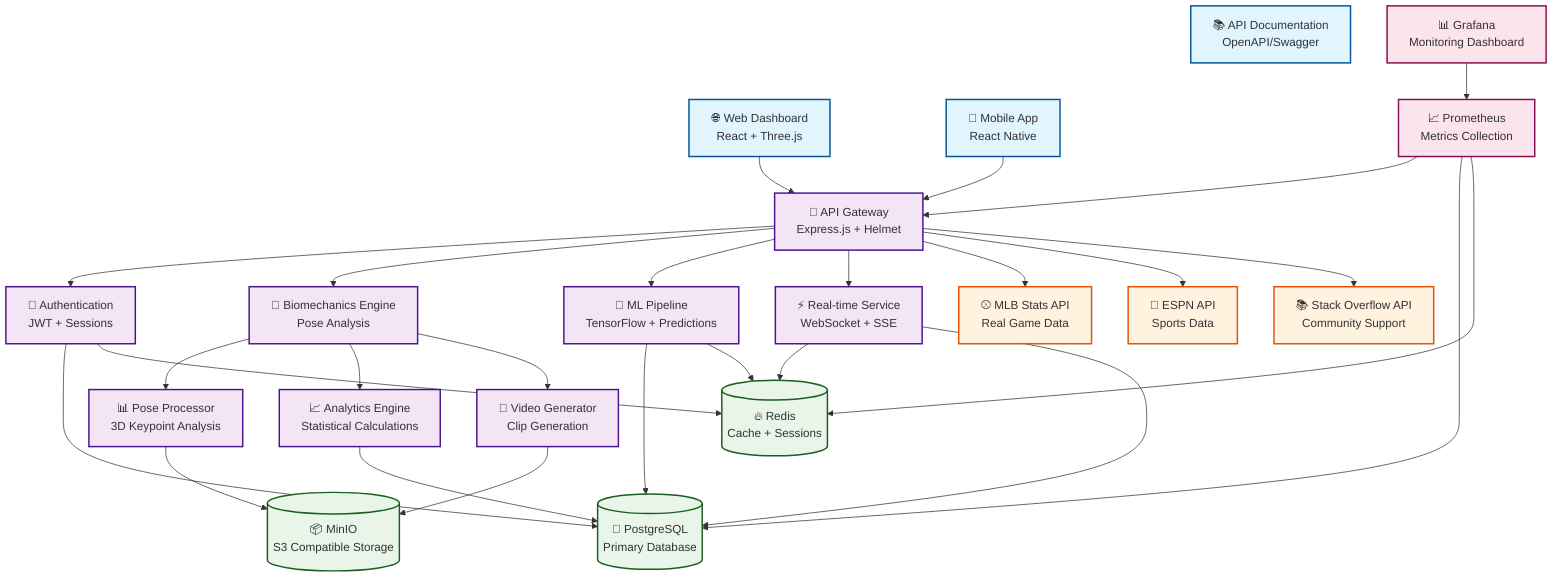 graph TB
    %% User Interface Layer
    Web[🌐 Web Dashboard<br/>React + Three.js]
    Mobile[📱 Mobile App<br/>React Native]
    API_Docs[📚 API Documentation<br/>OpenAPI/Swagger]
    
    %% API Gateway
    Gateway[🚪 API Gateway<br/>Express.js + Helmet]
    
    %% Core Services
    Auth[🔐 Authentication<br/>JWT + Sessions]
    Biomech[🏃 Biomechanics Engine<br/>Pose Analysis]
    ML[🧠 ML Pipeline<br/>TensorFlow + Predictions]
    RealTime[⚡ Real-time Service<br/>WebSocket + SSE]
    
    %% Data Processing
    PoseProcessor[📊 Pose Processor<br/>3D Keypoint Analysis]
    Analytics[📈 Analytics Engine<br/>Statistical Calculations]
    VideoGen[🎥 Video Generator<br/>Clip Generation]
    
    %% Data Storage
    PostgreSQL[(🐘 PostgreSQL<br/>Primary Database)]
    Redis[(🔥 Redis<br/>Cache + Sessions)]
    MinIO[(📦 MinIO<br/>S3 Compatible Storage)]
    
    %% External APIs
    MLB_API[⚾ MLB Stats API<br/>Real Game Data]
    ESPN_API[🏈 ESPN API<br/>Sports Data]
    SO_API[📚 Stack Overflow API<br/>Community Support]
    
    %% Monitoring
    Grafana[📊 Grafana<br/>Monitoring Dashboard]
    Prometheus[📈 Prometheus<br/>Metrics Collection]
    
    %% Connections
    Web --> Gateway
    Mobile --> Gateway
    Gateway --> Auth
    Gateway --> Biomech
    Gateway --> ML
    Gateway --> RealTime
    
    Auth --> PostgreSQL
    Auth --> Redis
    
    Biomech --> PoseProcessor
    Biomech --> Analytics
    Biomech --> VideoGen
    
    PoseProcessor --> MinIO
    Analytics --> PostgreSQL
    VideoGen --> MinIO
    
    ML --> PostgreSQL
    ML --> Redis
    
    RealTime --> Redis
    RealTime --> PostgreSQL
    
    Gateway --> MLB_API
    Gateway --> ESPN_API
    Gateway --> SO_API
    
    Prometheus --> Gateway
    Prometheus --> PostgreSQL
    Prometheus --> Redis
    Grafana --> Prometheus
    
    %% Styling
    classDef frontend fill:#e1f5fe,stroke:#01579b,stroke-width:2px
    classDef backend fill:#f3e5f5,stroke:#4a148c,stroke-width:2px
    classDef database fill:#e8f5e8,stroke:#1b5e20,stroke-width:2px
    classDef external fill:#fff3e0,stroke:#e65100,stroke-width:2px
    classDef monitoring fill:#fce4ec,stroke:#880e4f,stroke-width:2px
    
    class Web,Mobile,API_Docs frontend
    class Gateway,Auth,Biomech,ML,RealTime,PoseProcessor,Analytics,VideoGen backend
    class PostgreSQL,Redis,MinIO database
    class MLB_API,ESPN_API,SO_API external
    class Grafana,Prometheus monitoring